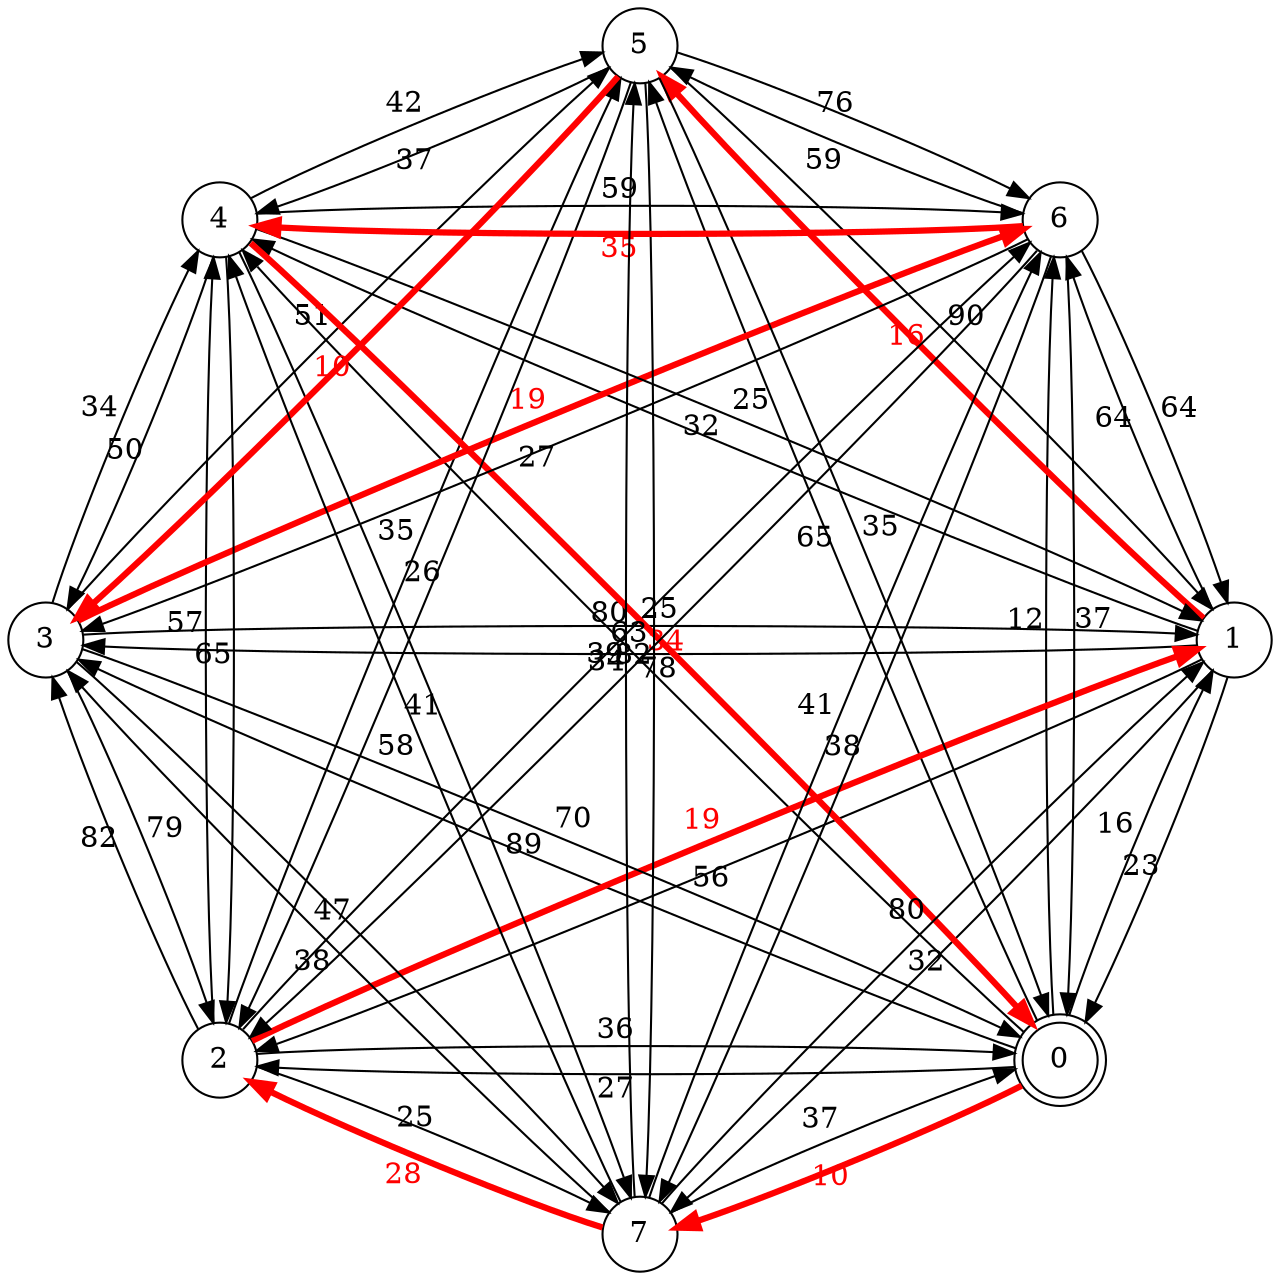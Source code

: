 digraph {
	graph [layout=circo, overlap=scale, splines=true, mindist=2.5];
	node [shape=circle];
	0 [peripheries=2];	0 -> 1 [len=8.01667, label="16"];
	0 -> 2 [len=13.5281, label="27"];
	0 -> 3 [len=44.5927, label="89"];
	0 -> 4 [len=17.0354, label="34"];
	0 -> 5 [len=32.5677, label="65"];
	0 -> 6 [len=6.0125, label="12"];
	0 -> 7 [len=5.01042, label="10", color=red, penwidth=3.0, fontcolor=red];
	1 -> 0 [len=11.524, label="23"];
	1 -> 2 [len=28.0584, label="56"];
	1 -> 3 [len=39.0813, label="78"];
	1 -> 4 [len=16.0333, label="32"];
	1 -> 5 [len=8.01667, label="16", color=red, penwidth=3.0, fontcolor=red];
	1 -> 6 [len=32.0667, label="64"];
	1 -> 7 [len=16.0333, label="32"];
	2 -> 0 [len=18.0375, label="36"];
	2 -> 1 [len=9.5198, label="19", color=red, penwidth=3.0, fontcolor=red];
	2 -> 3 [len=41.0854, label="82"];
	2 -> 4 [len=28.5594, label="57"];
	2 -> 5 [len=17.5365, label="35"];
	2 -> 6 [len=40.0834, label="80"];
	2 -> 7 [len=12.5261, label="25"];
	3 -> 0 [len=35.0729, label="70"];
	3 -> 1 [len=12.5261, label="25"];
	3 -> 2 [len=39.5823, label="79"];
	3 -> 4 [len=17.0354, label="34"];
	3 -> 5 [len=25.5531, label="51"];
	3 -> 6 [len=9.5198, label="19", color=red, penwidth=3.0, fontcolor=red];
	3 -> 7 [len=23.549, label="47"];
	4 -> 0 [len=17.0354, label="34", color=red, penwidth=3.0, fontcolor=red];
	4 -> 1 [len=12.5261, label="25"];
	4 -> 2 [len=32.5677, label="65"];
	4 -> 3 [len=25.0521, label="50"];
	4 -> 5 [len=21.0438, label="42"];
	4 -> 6 [len=29.5615, label="59"];
	4 -> 7 [len=20.5427, label="41"];
	5 -> 0 [len=17.5365, label="35"];
	5 -> 1 [len=45.0938, label="90"];
	5 -> 2 [len=13.0271, label="26"];
	5 -> 3 [len=5.01042, label="10", color=red, penwidth=3.0, fontcolor=red];
	5 -> 4 [len=18.5386, label="37"];
	5 -> 6 [len=38.0792, label="76"];
	5 -> 7 [len=41.0854, label="82"];
	6 -> 0 [len=18.5386, label="37"];
	6 -> 1 [len=32.0667, label="64"];
	6 -> 2 [len=31.5656, label="63"];
	6 -> 3 [len=13.5281, label="27"];
	6 -> 4 [len=17.5365, label="35", color=red, penwidth=3.0, fontcolor=red];
	6 -> 5 [len=29.5615, label="59"];
	6 -> 7 [len=19.0396, label="38"];
	7 -> 0 [len=18.5386, label="37"];
	7 -> 1 [len=40.0834, label="80"];
	7 -> 2 [len=14.0292, label="28", color=red, penwidth=3.0, fontcolor=red];
	7 -> 3 [len=19.0396, label="38"];
	7 -> 4 [len=29.0604, label="58"];
	7 -> 5 [len=19.5406, label="39"];
	7 -> 6 [len=20.5427, label="41"];
}